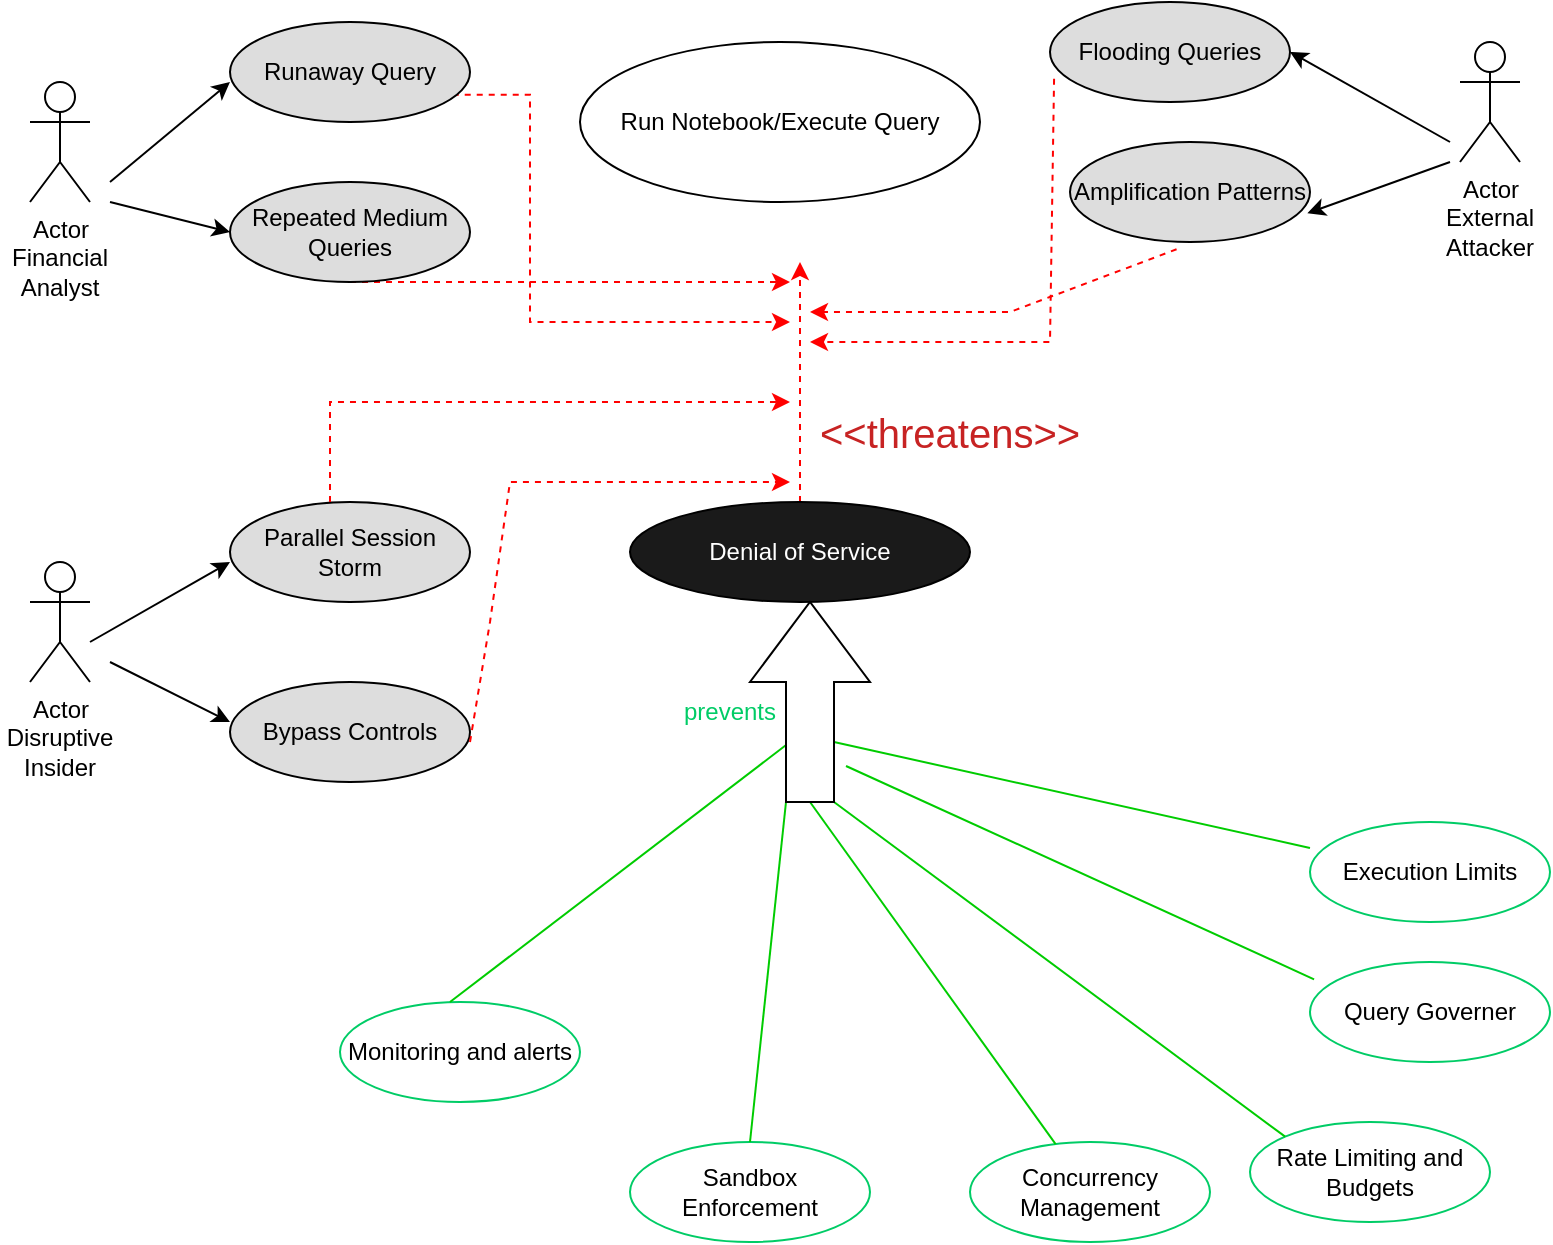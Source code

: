 <mxfile version="28.2.5">
  <diagram name="Page-1" id="3eJe33k2HdtksO4WkEzc">
    <mxGraphModel dx="1249" dy="700" grid="1" gridSize="10" guides="1" tooltips="1" connect="1" arrows="1" fold="1" page="1" pageScale="1" pageWidth="850" pageHeight="1100" math="0" shadow="0">
      <root>
        <mxCell id="0" />
        <mxCell id="1" parent="0" />
        <mxCell id="guPYarhxBemi_oAsQ2TF-1" value="Actor" style="shape=umlActor;verticalLabelPosition=bottom;verticalAlign=top;html=1;outlineConnect=0;" vertex="1" parent="1">
          <mxGeometry x="80" y="120" width="30" height="60" as="geometry" />
        </mxCell>
        <mxCell id="guPYarhxBemi_oAsQ2TF-2" value="Actor" style="shape=umlActor;verticalLabelPosition=bottom;verticalAlign=top;html=1;outlineConnect=0;" vertex="1" parent="1">
          <mxGeometry x="80" y="360" width="30" height="60" as="geometry" />
        </mxCell>
        <mxCell id="guPYarhxBemi_oAsQ2TF-3" value="Actor" style="shape=umlActor;verticalLabelPosition=bottom;verticalAlign=top;html=1;outlineConnect=0;" vertex="1" parent="1">
          <mxGeometry x="795" y="100" width="30" height="60" as="geometry" />
        </mxCell>
        <mxCell id="guPYarhxBemi_oAsQ2TF-5" value="Financial Analyst" style="text;html=1;align=center;verticalAlign=middle;whiteSpace=wrap;rounded=0;" vertex="1" parent="1">
          <mxGeometry x="65" y="200" width="60" height="30" as="geometry" />
        </mxCell>
        <mxCell id="guPYarhxBemi_oAsQ2TF-8" value="Disruptive Insider" style="text;html=1;align=center;verticalAlign=middle;whiteSpace=wrap;rounded=0;" vertex="1" parent="1">
          <mxGeometry x="65" y="440" width="60" height="30" as="geometry" />
        </mxCell>
        <mxCell id="guPYarhxBemi_oAsQ2TF-9" value="External Attacker" style="text;html=1;align=center;verticalAlign=middle;whiteSpace=wrap;rounded=0;" vertex="1" parent="1">
          <mxGeometry x="780" y="180" width="60" height="30" as="geometry" />
        </mxCell>
        <mxCell id="guPYarhxBemi_oAsQ2TF-11" value="Run Notebook/Execute Query" style="ellipse;whiteSpace=wrap;html=1;" vertex="1" parent="1">
          <mxGeometry x="355" y="100" width="200" height="80" as="geometry" />
        </mxCell>
        <mxCell id="guPYarhxBemi_oAsQ2TF-16" value="Parallel Session Storm" style="ellipse;whiteSpace=wrap;html=1;fillColor=#DDDDDD;" vertex="1" parent="1">
          <mxGeometry x="180" y="330" width="120" height="50" as="geometry" />
        </mxCell>
        <mxCell id="guPYarhxBemi_oAsQ2TF-40" value="" style="edgeStyle=orthogonalEdgeStyle;rounded=0;orthogonalLoop=1;jettySize=auto;html=1;dashed=1;strokeColor=#FF0000;exitX=0.878;exitY=0.727;exitDx=0;exitDy=0;exitPerimeter=0;" edge="1" parent="1" source="guPYarhxBemi_oAsQ2TF-18">
          <mxGeometry relative="1" as="geometry">
            <mxPoint x="460" y="240" as="targetPoint" />
            <Array as="points">
              <mxPoint x="330" y="126" />
              <mxPoint x="330" y="240" />
              <mxPoint x="435" y="240" />
            </Array>
          </mxGeometry>
        </mxCell>
        <mxCell id="guPYarhxBemi_oAsQ2TF-30" value="" style="edgeStyle=orthogonalEdgeStyle;rounded=0;orthogonalLoop=1;jettySize=auto;html=1;dashed=1;strokeColor=#FF0000;" edge="1" parent="1" source="guPYarhxBemi_oAsQ2TF-17">
          <mxGeometry relative="1" as="geometry">
            <mxPoint x="460" y="220" as="targetPoint" />
            <Array as="points">
              <mxPoint x="440" y="220" />
              <mxPoint x="440" y="220" />
            </Array>
          </mxGeometry>
        </mxCell>
        <mxCell id="guPYarhxBemi_oAsQ2TF-18" value="Runaway Query" style="ellipse;whiteSpace=wrap;html=1;fillColor=#DDDDDD;" vertex="1" parent="1">
          <mxGeometry x="180" y="90" width="120" height="50" as="geometry" />
        </mxCell>
        <mxCell id="guPYarhxBemi_oAsQ2TF-19" value="Bypass Controls" style="ellipse;whiteSpace=wrap;html=1;fillColor=#DDDDDD;" vertex="1" parent="1">
          <mxGeometry x="180" y="420" width="120" height="50" as="geometry" />
        </mxCell>
        <mxCell id="guPYarhxBemi_oAsQ2TF-20" value="Flooding Queries" style="ellipse;whiteSpace=wrap;html=1;fillColor=#DDDDDD;" vertex="1" parent="1">
          <mxGeometry x="590" y="80" width="120" height="50" as="geometry" />
        </mxCell>
        <mxCell id="guPYarhxBemi_oAsQ2TF-21" value="Amplification Patterns" style="ellipse;whiteSpace=wrap;html=1;fillColor=#DDDDDD;" vertex="1" parent="1">
          <mxGeometry x="600" y="150" width="120" height="50" as="geometry" />
        </mxCell>
        <mxCell id="guPYarhxBemi_oAsQ2TF-54" value="" style="endArrow=classic;html=1;rounded=0;dashed=1;strokeColor=#FF0000;exitX=0.939;exitY=0.527;exitDx=0;exitDy=0;exitPerimeter=0;" edge="1" parent="1">
          <mxGeometry width="50" height="50" relative="1" as="geometry">
            <mxPoint x="230.0" y="330.01" as="sourcePoint" />
            <mxPoint x="460" y="280" as="targetPoint" />
            <Array as="points">
              <mxPoint x="230" y="280" />
            </Array>
          </mxGeometry>
        </mxCell>
        <mxCell id="guPYarhxBemi_oAsQ2TF-57" value="" style="endArrow=classic;html=1;rounded=0;dashed=1;strokeColor=#FF0000;" edge="1" parent="1">
          <mxGeometry width="50" height="50" relative="1" as="geometry">
            <mxPoint x="300" y="450" as="sourcePoint" />
            <mxPoint x="460" y="320" as="targetPoint" />
            <Array as="points">
              <mxPoint x="300" y="450" />
              <mxPoint x="310" y="390" />
              <mxPoint x="320" y="320" />
            </Array>
          </mxGeometry>
        </mxCell>
        <mxCell id="guPYarhxBemi_oAsQ2TF-59" value="" style="endArrow=classic;html=1;rounded=0;dashed=1;strokeColor=#FF0000;exitX=0.444;exitY=1.073;exitDx=0;exitDy=0;exitPerimeter=0;" edge="1" parent="1" source="guPYarhxBemi_oAsQ2TF-21">
          <mxGeometry width="50" height="50" relative="1" as="geometry">
            <mxPoint x="600" y="180" as="sourcePoint" />
            <mxPoint x="470" y="235" as="targetPoint" />
            <Array as="points">
              <mxPoint x="570" y="235" />
            </Array>
          </mxGeometry>
        </mxCell>
        <mxCell id="guPYarhxBemi_oAsQ2TF-60" value="" style="endArrow=classic;html=1;rounded=0;dashed=1;strokeColor=#FF0000;" edge="1" parent="1" source="guPYarhxBemi_oAsQ2TF-12">
          <mxGeometry width="50" height="50" relative="1" as="geometry">
            <mxPoint x="560" y="180" as="sourcePoint" />
            <mxPoint x="465" y="210" as="targetPoint" />
            <Array as="points" />
          </mxGeometry>
        </mxCell>
        <mxCell id="guPYarhxBemi_oAsQ2TF-17" value="Repeated Medium Queries" style="ellipse;whiteSpace=wrap;html=1;fillColor=#DDDDDD;" vertex="1" parent="1">
          <mxGeometry x="180" y="170" width="120" height="50" as="geometry" />
        </mxCell>
        <mxCell id="guPYarhxBemi_oAsQ2TF-62" value="" style="endArrow=classic;html=1;rounded=0;dashed=1;strokeColor=#FF0000;exitX=0.017;exitY=0.767;exitDx=0;exitDy=0;exitPerimeter=0;" edge="1" parent="1" source="guPYarhxBemi_oAsQ2TF-20">
          <mxGeometry width="50" height="50" relative="1" as="geometry">
            <mxPoint x="637" y="129" as="sourcePoint" />
            <mxPoint x="470" y="250" as="targetPoint" />
            <Array as="points">
              <mxPoint x="590" y="250" />
            </Array>
          </mxGeometry>
        </mxCell>
        <mxCell id="guPYarhxBemi_oAsQ2TF-12" value="Denial of Service" style="ellipse;whiteSpace=wrap;html=1;fontColor=#FFFFFF;fillColor=#1A1A1A;" vertex="1" parent="1">
          <mxGeometry x="380" y="330" width="170" height="50" as="geometry" />
        </mxCell>
        <mxCell id="guPYarhxBemi_oAsQ2TF-65" value="&amp;lt;&amp;lt;threatens&amp;gt;&amp;gt;" style="text;html=1;align=center;verticalAlign=middle;whiteSpace=wrap;rounded=0;fontColor=light-dark(#c72323, #ededed);fontSize=20;" vertex="1" parent="1">
          <mxGeometry x="510" y="280" width="60" height="30" as="geometry" />
        </mxCell>
        <mxCell id="guPYarhxBemi_oAsQ2TF-67" value="Execution Limits" style="ellipse;whiteSpace=wrap;html=1;fillColor=none;strokeColor=#00CC66;" vertex="1" parent="1">
          <mxGeometry x="720" y="490" width="120" height="50" as="geometry" />
        </mxCell>
        <mxCell id="guPYarhxBemi_oAsQ2TF-70" value="Query Governer" style="ellipse;whiteSpace=wrap;html=1;fillColor=none;strokeColor=#00CC66;" vertex="1" parent="1">
          <mxGeometry x="720" y="560" width="120" height="50" as="geometry" />
        </mxCell>
        <mxCell id="guPYarhxBemi_oAsQ2TF-71" value="Rate Limiting and Budgets" style="ellipse;whiteSpace=wrap;html=1;fillColor=none;strokeColor=#00CC66;" vertex="1" parent="1">
          <mxGeometry x="690" y="640" width="120" height="50" as="geometry" />
        </mxCell>
        <mxCell id="guPYarhxBemi_oAsQ2TF-72" value="Concurrency Management" style="ellipse;whiteSpace=wrap;html=1;fillColor=none;strokeColor=#00CC66;" vertex="1" parent="1">
          <mxGeometry x="550" y="650" width="120" height="50" as="geometry" />
        </mxCell>
        <mxCell id="guPYarhxBemi_oAsQ2TF-73" value="Sandbox Enforcement" style="ellipse;whiteSpace=wrap;html=1;fillColor=none;strokeColor=#00CC66;" vertex="1" parent="1">
          <mxGeometry x="380" y="650" width="120" height="50" as="geometry" />
        </mxCell>
        <mxCell id="guPYarhxBemi_oAsQ2TF-74" value="Monitoring and alerts" style="ellipse;whiteSpace=wrap;html=1;fillColor=none;strokeColor=#00CC66;" vertex="1" parent="1">
          <mxGeometry x="235" y="580" width="120" height="50" as="geometry" />
        </mxCell>
        <mxCell id="guPYarhxBemi_oAsQ2TF-76" value="" style="endArrow=classic;html=1;rounded=0;" edge="1" parent="1">
          <mxGeometry width="50" height="50" relative="1" as="geometry">
            <mxPoint x="120" y="170" as="sourcePoint" />
            <mxPoint x="180" y="120" as="targetPoint" />
          </mxGeometry>
        </mxCell>
        <mxCell id="guPYarhxBemi_oAsQ2TF-77" value="" style="endArrow=classic;html=1;rounded=0;entryX=0;entryY=0.5;entryDx=0;entryDy=0;" edge="1" parent="1" target="guPYarhxBemi_oAsQ2TF-17">
          <mxGeometry width="50" height="50" relative="1" as="geometry">
            <mxPoint x="120" y="180" as="sourcePoint" />
            <mxPoint x="160" y="200" as="targetPoint" />
          </mxGeometry>
        </mxCell>
        <mxCell id="guPYarhxBemi_oAsQ2TF-78" value="" style="endArrow=classic;html=1;rounded=0;" edge="1" parent="1">
          <mxGeometry width="50" height="50" relative="1" as="geometry">
            <mxPoint x="110" y="400" as="sourcePoint" />
            <mxPoint x="180" y="360" as="targetPoint" />
          </mxGeometry>
        </mxCell>
        <mxCell id="guPYarhxBemi_oAsQ2TF-79" value="" style="endArrow=classic;html=1;rounded=0;" edge="1" parent="1">
          <mxGeometry width="50" height="50" relative="1" as="geometry">
            <mxPoint x="120" y="410" as="sourcePoint" />
            <mxPoint x="180" y="440" as="targetPoint" />
          </mxGeometry>
        </mxCell>
        <mxCell id="guPYarhxBemi_oAsQ2TF-81" value="" style="endArrow=classic;html=1;rounded=0;entryX=1;entryY=0.5;entryDx=0;entryDy=0;" edge="1" parent="1" target="guPYarhxBemi_oAsQ2TF-20">
          <mxGeometry width="50" height="50" relative="1" as="geometry">
            <mxPoint x="790" y="150" as="sourcePoint" />
            <mxPoint x="750" y="30" as="targetPoint" />
          </mxGeometry>
        </mxCell>
        <mxCell id="guPYarhxBemi_oAsQ2TF-83" value="" style="endArrow=classic;html=1;rounded=0;entryX=0.989;entryY=0.713;entryDx=0;entryDy=0;entryPerimeter=0;" edge="1" parent="1" target="guPYarhxBemi_oAsQ2TF-21">
          <mxGeometry width="50" height="50" relative="1" as="geometry">
            <mxPoint x="790" y="160" as="sourcePoint" />
            <mxPoint x="730" y="240" as="targetPoint" />
          </mxGeometry>
        </mxCell>
        <mxCell id="guPYarhxBemi_oAsQ2TF-91" value="" style="endArrow=none;html=1;rounded=0;entryX=1;entryY=1;entryDx=0;entryDy=0;strokeColor=#00CC00;" edge="1" parent="1" target="guPYarhxBemi_oAsQ2TF-105">
          <mxGeometry width="50" height="50" relative="1" as="geometry">
            <mxPoint x="290" y="580" as="sourcePoint" />
            <mxPoint x="340" y="530" as="targetPoint" />
          </mxGeometry>
        </mxCell>
        <mxCell id="guPYarhxBemi_oAsQ2TF-93" value="" style="endArrow=none;html=1;rounded=0;strokeColor=#00CC00;entryX=0;entryY=0;entryDx=0;entryDy=18;entryPerimeter=0;" edge="1" parent="1" target="guPYarhxBemi_oAsQ2TF-112">
          <mxGeometry width="50" height="50" relative="1" as="geometry">
            <mxPoint x="440" y="650" as="sourcePoint" />
            <mxPoint x="437" y="382" as="targetPoint" />
          </mxGeometry>
        </mxCell>
        <mxCell id="guPYarhxBemi_oAsQ2TF-94" value="" style="endArrow=none;html=1;rounded=0;strokeColor=#00CC00;entryX=0;entryY=0.5;entryDx=0;entryDy=0;entryPerimeter=0;" edge="1" parent="1" source="guPYarhxBemi_oAsQ2TF-72" target="guPYarhxBemi_oAsQ2TF-112">
          <mxGeometry width="50" height="50" relative="1" as="geometry">
            <mxPoint x="570" y="660" as="sourcePoint" />
            <mxPoint x="620" y="610" as="targetPoint" />
          </mxGeometry>
        </mxCell>
        <mxCell id="guPYarhxBemi_oAsQ2TF-95" value="" style="endArrow=none;html=1;rounded=0;exitX=0;exitY=0;exitDx=0;exitDy=42;strokeColor=#00CC00;exitPerimeter=0;entryX=0;entryY=0;entryDx=0;entryDy=0;" edge="1" parent="1" source="guPYarhxBemi_oAsQ2TF-112" target="guPYarhxBemi_oAsQ2TF-71">
          <mxGeometry width="50" height="50" relative="1" as="geometry">
            <mxPoint x="640" y="630" as="sourcePoint" />
            <mxPoint x="690" y="580" as="targetPoint" />
          </mxGeometry>
        </mxCell>
        <mxCell id="guPYarhxBemi_oAsQ2TF-96" value="" style="endArrow=none;html=1;rounded=0;strokeColor=#00CC00;entryX=0.017;entryY=0.173;entryDx=0;entryDy=0;entryPerimeter=0;" edge="1" parent="1" target="guPYarhxBemi_oAsQ2TF-70">
          <mxGeometry width="50" height="50" relative="1" as="geometry">
            <mxPoint x="488" y="462" as="sourcePoint" />
            <mxPoint x="720" y="480" as="targetPoint" />
          </mxGeometry>
        </mxCell>
        <mxCell id="guPYarhxBemi_oAsQ2TF-97" value="" style="endArrow=none;html=1;rounded=0;exitX=0;exitY=0;exitDx=30;exitDy=42;exitPerimeter=0;strokeColor=#00CC00;entryX=0;entryY=0.26;entryDx=0;entryDy=0;entryPerimeter=0;" edge="1" parent="1" source="guPYarhxBemi_oAsQ2TF-112" target="guPYarhxBemi_oAsQ2TF-67">
          <mxGeometry width="50" height="50" relative="1" as="geometry">
            <mxPoint x="660" y="430" as="sourcePoint" />
            <mxPoint x="710" y="380" as="targetPoint" />
          </mxGeometry>
        </mxCell>
        <mxCell id="guPYarhxBemi_oAsQ2TF-105" value="&lt;font style=&quot;color: rgb(0, 204, 102);&quot;&gt;prevents&lt;/font&gt;" style="text;html=1;align=center;verticalAlign=middle;whiteSpace=wrap;rounded=0;" vertex="1" parent="1">
          <mxGeometry x="400" y="420" width="60" height="30" as="geometry" />
        </mxCell>
        <mxCell id="guPYarhxBemi_oAsQ2TF-112" value="" style="html=1;shadow=0;dashed=0;align=center;verticalAlign=middle;shape=mxgraph.arrows2.arrow;dy=0.6;dx=40;direction=north;notch=0;" vertex="1" parent="1">
          <mxGeometry x="440" y="380" width="60" height="100" as="geometry" />
        </mxCell>
      </root>
    </mxGraphModel>
  </diagram>
</mxfile>
